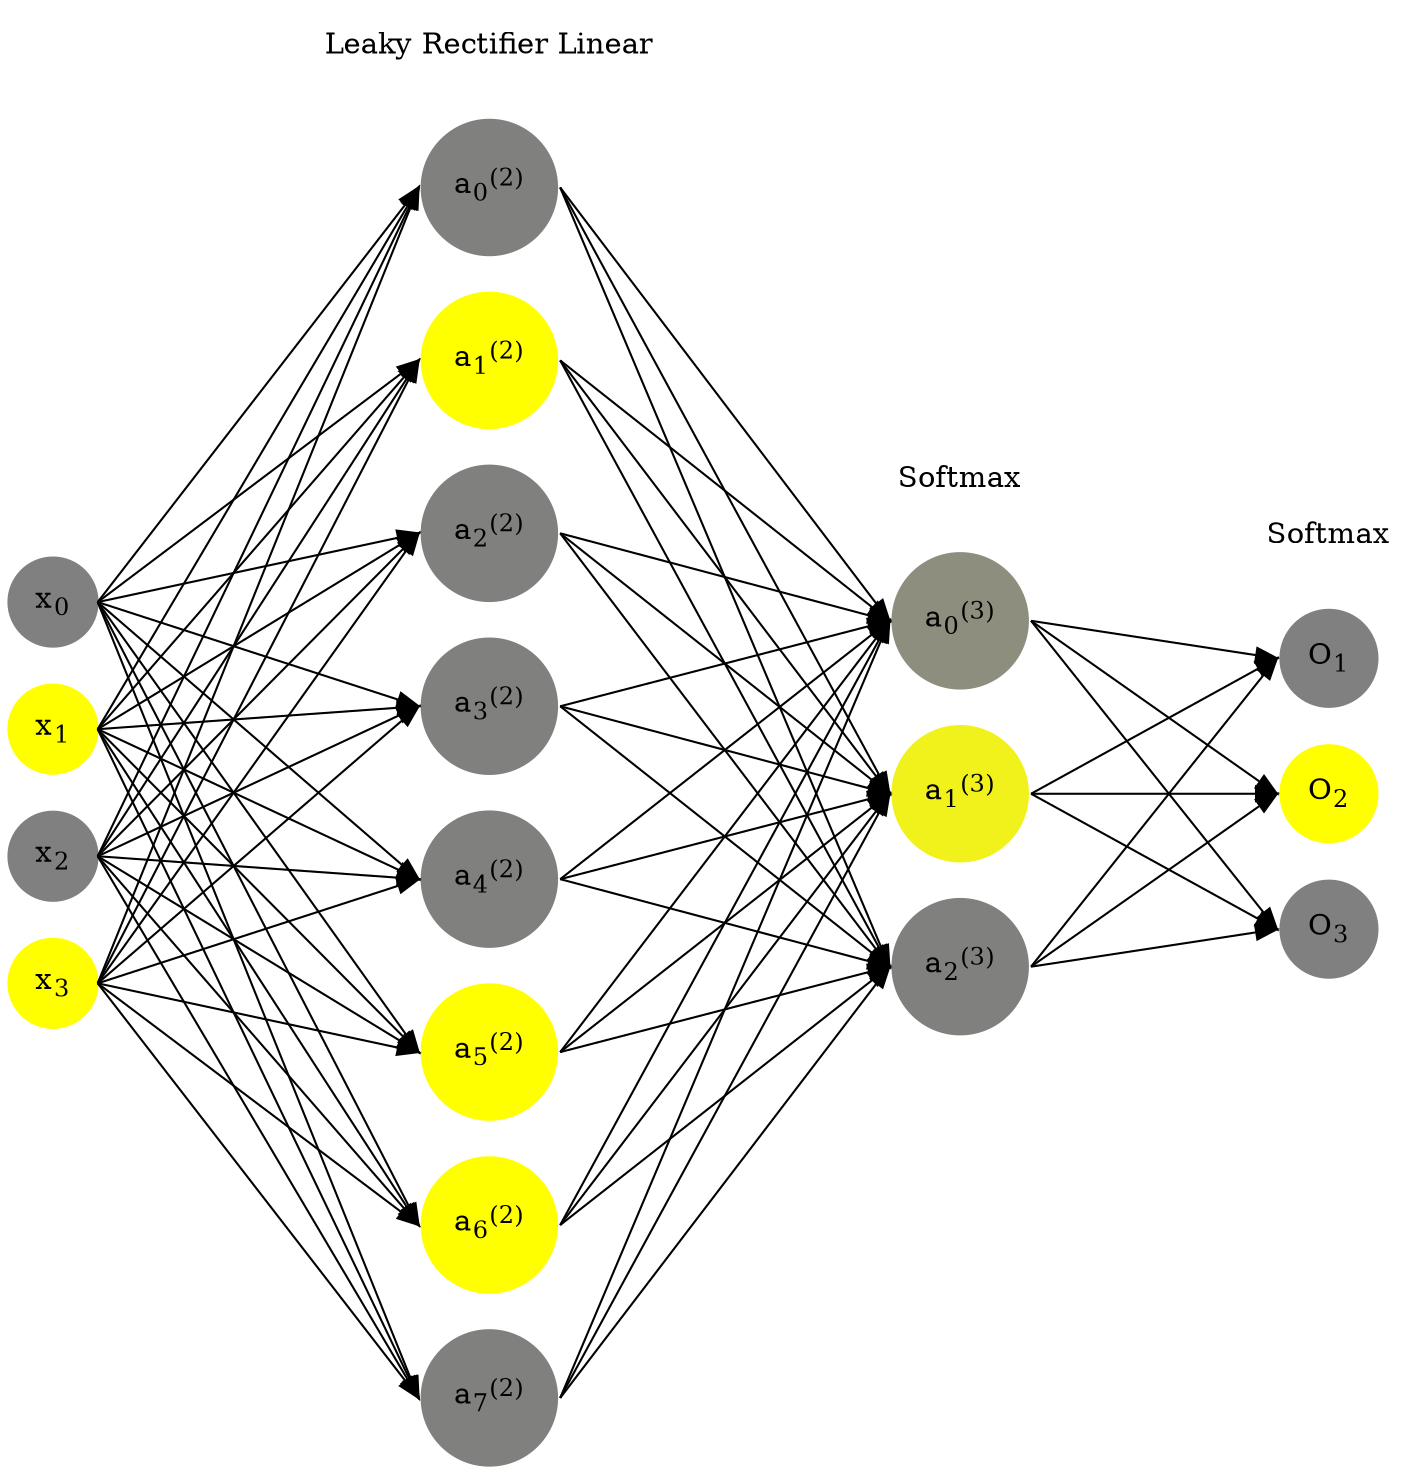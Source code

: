 digraph G {
	rankdir = LR;
	splines=false;
	edge[style=invis];
	ranksep= 1.4;
	{
	node [shape=circle, color="0.1667, 0.0, 0.5", style=filled, fillcolor="0.1667, 0.0, 0.5"];
	x0 [label=<x<sub>0</sub>>];
	}
	{
	node [shape=circle, color="0.1667, 1.0, 1.0", style=filled, fillcolor="0.1667, 1.0, 1.0"];
	x1 [label=<x<sub>1</sub>>];
	}
	{
	node [shape=circle, color="0.1667, 0.0, 0.5", style=filled, fillcolor="0.1667, 0.0, 0.5"];
	x2 [label=<x<sub>2</sub>>];
	}
	{
	node [shape=circle, color="0.1667, 1.0, 1.0", style=filled, fillcolor="0.1667, 1.0, 1.0"];
	x3 [label=<x<sub>3</sub>>];
	}
	{
	node [shape=circle, color="0.1667, 0.000917, 0.500458", style=filled, fillcolor="0.1667, 0.000917, 0.500458"];
	a02 [label=<a<sub>0</sub><sup>(2)</sup>>];
	}
	{
	node [shape=circle, color="0.1667, 7.813450, 4.406725", style=filled, fillcolor="0.1667, 7.813450, 4.406725"];
	a12 [label=<a<sub>1</sub><sup>(2)</sup>>];
	}
	{
	node [shape=circle, color="0.1667, 0.001514, 0.500757", style=filled, fillcolor="0.1667, 0.001514, 0.500757"];
	a22 [label=<a<sub>2</sub><sup>(2)</sup>>];
	}
	{
	node [shape=circle, color="0.1667, 0.001954, 0.500977", style=filled, fillcolor="0.1667, 0.001954, 0.500977"];
	a32 [label=<a<sub>3</sub><sup>(2)</sup>>];
	}
	{
	node [shape=circle, color="0.1667, 0.002898, 0.501449", style=filled, fillcolor="0.1667, 0.002898, 0.501449"];
	a42 [label=<a<sub>4</sub><sup>(2)</sup>>];
	}
	{
	node [shape=circle, color="0.1667, 2.829765, 1.914882", style=filled, fillcolor="0.1667, 2.829765, 1.914882"];
	a52 [label=<a<sub>5</sub><sup>(2)</sup>>];
	}
	{
	node [shape=circle, color="0.1667, 4.539470, 2.769735", style=filled, fillcolor="0.1667, 4.539470, 2.769735"];
	a62 [label=<a<sub>6</sub><sup>(2)</sup>>];
	}
	{
	node [shape=circle, color="0.1667, 0.001105, 0.500553", style=filled, fillcolor="0.1667, 0.001105, 0.500553"];
	a72 [label=<a<sub>7</sub><sup>(2)</sup>>];
	}
	{
	node [shape=circle, color="0.1667, 0.112851, 0.556426", style=filled, fillcolor="0.1667, 0.112851, 0.556426"];
	a03 [label=<a<sub>0</sub><sup>(3)</sup>>];
	}
	{
	node [shape=circle, color="0.1667, 0.887104, 0.943552", style=filled, fillcolor="0.1667, 0.887104, 0.943552"];
	a13 [label=<a<sub>1</sub><sup>(3)</sup>>];
	}
	{
	node [shape=circle, color="0.1667, 0.000045, 0.500022", style=filled, fillcolor="0.1667, 0.000045, 0.500022"];
	a23 [label=<a<sub>2</sub><sup>(3)</sup>>];
	}
	{
	node [shape=circle, color="0.1667, 0.0, 0.5", style=filled, fillcolor="0.1667, 0.0, 0.5"];
	O1 [label=<O<sub>1</sub>>];
	}
	{
	node [shape=circle, color="0.1667, 1.0, 1.0", style=filled, fillcolor="0.1667, 1.0, 1.0"];
	O2 [label=<O<sub>2</sub>>];
	}
	{
	node [shape=circle, color="0.1667, 0.0, 0.5", style=filled, fillcolor="0.1667, 0.0, 0.5"];
	O3 [label=<O<sub>3</sub>>];
	}
	{
	rank=same;
	x0->x1->x2->x3;
	}
	{
	rank=same;
	a02->a12->a22->a32->a42->a52->a62->a72;
	}
	{
	rank=same;
	a03->a13->a23;
	}
	{
	rank=same;
	O1->O2->O3;
	}
	l1 [shape=plaintext,label="Leaky Rectifier Linear"];
	l1->a02;
	{rank=same; l1;a02};
	l2 [shape=plaintext,label="Softmax"];
	l2->a03;
	{rank=same; l2;a03};
	l3 [shape=plaintext,label="Softmax"];
	l3->O1;
	{rank=same; l3;O1};
edge[style=solid, tailport=e, headport=w];
	{x0;x1;x2;x3} -> {a02;a12;a22;a32;a42;a52;a62;a72};
	{a02;a12;a22;a32;a42;a52;a62;a72} -> {a03;a13;a23};
	{a03;a13;a23} -> {O1,O2,O3};
}